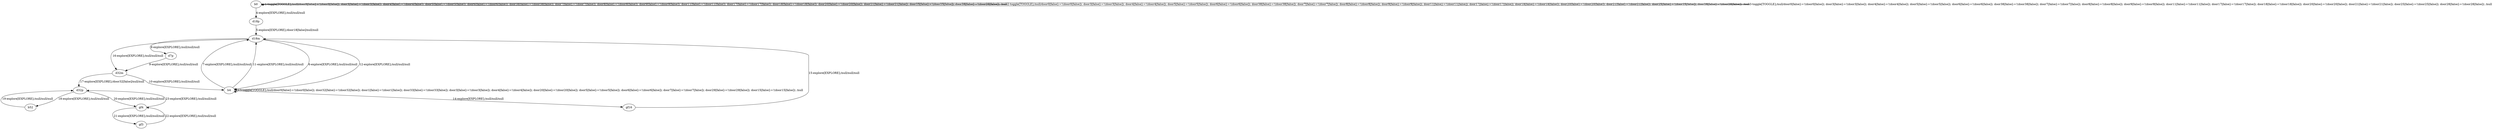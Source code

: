 # Total number of goals covered by this test: 1
# gf4 --> d32p

digraph g {
"b0" -> "b0" [label = "1-toggle[TOGGLE];/null/door0[false]:=!(door0[false]); door3[false]:=!(door3[false]); door4[false]:=!(door4[false]); door5[false]:=!(door5[false]); door6[false]:=!(door6[false]); door38[false]:=!(door38[false]); door7[false]:=!(door7[false]); door8[false]:=!(door8[false]); door9[false]:=!(door9[false]); door11[false]:=!(door11[false]); door17[false]:=!(door17[false]); door18[false]:=!(door18[false]); door20[false]:=!(door20[false]); door21[false]:=!(door21[false]); door25[false]:=!(door25[false]); door28[false]:=!(door28[false]); /null"];
"b0" -> "b0" [label = "2-toggle[TOGGLE];/null/door0[false]:=!(door0[false]); door3[false]:=!(door3[false]); door4[false]:=!(door4[false]); door5[false]:=!(door5[false]); door6[false]:=!(door6[false]); door38[false]:=!(door38[false]); door7[false]:=!(door7[false]); door8[false]:=!(door8[false]); door9[false]:=!(door9[false]); door11[false]:=!(door11[false]); door17[false]:=!(door17[false]); door18[false]:=!(door18[false]); door20[false]:=!(door20[false]); door21[false]:=!(door21[false]); door25[false]:=!(door25[false]); door28[false]:=!(door28[false]); /null"];
"b0" -> "b0" [label = "3-toggle[TOGGLE];/null/door0[false]:=!(door0[false]); door3[false]:=!(door3[false]); door4[false]:=!(door4[false]); door5[false]:=!(door5[false]); door6[false]:=!(door6[false]); door38[false]:=!(door38[false]); door7[false]:=!(door7[false]); door8[false]:=!(door8[false]); door9[false]:=!(door9[false]); door11[false]:=!(door11[false]); door17[false]:=!(door17[false]); door18[false]:=!(door18[false]); door20[false]:=!(door20[false]); door21[false]:=!(door21[false]); door25[false]:=!(door25[false]); door28[false]:=!(door28[false]); /null"];
"b0" -> "d18p" [label = "4-explore[EXPLORE];/null/null/null"];
"d18p" -> "d18m" [label = "5-explore[EXPLORE];/door18[false]/null/null"];
"d18m" -> "b4" [label = "6-explore[EXPLORE];/null/null/null"];
"b4" -> "d18m" [label = "7-explore[EXPLORE];/null/null/null"];
"d18m" -> "d7p" [label = "8-explore[EXPLORE];/null/null/null"];
"d7p" -> "d32m" [label = "9-explore[EXPLORE];/null/null/null"];
"d32m" -> "b4" [label = "10-explore[EXPLORE];/null/null/null"];
"b4" -> "d18m" [label = "11-explore[EXPLORE];/null/null/null"];
"d18m" -> "b4" [label = "12-explore[EXPLORE];/null/null/null"];
"b4" -> "b4" [label = "13-toggle[TOGGLE];/null/door0[false]:=!(door0[false]); door32[false]:=!(door32[false]); door1[false]:=!(door1[false]); door33[false]:=!(door33[false]); door3[false]:=!(door3[false]); door4[false]:=!(door4[false]); door20[false]:=!(door20[false]); door5[false]:=!(door5[false]); door6[false]:=!(door6[false]); door7[false]:=!(door7[false]); door29[false]:=!(door29[false]); door15[false]:=!(door15[false]); /null"];
"b4" -> "gf16" [label = "14-explore[EXPLORE];/null/null/null"];
"gf16" -> "d18m" [label = "15-explore[EXPLORE];/null/null/null"];
"d18m" -> "d32m" [label = "16-explore[EXPLORE];/null/null/null"];
"d32m" -> "d32p" [label = "17-explore[EXPLORE];/door32[false]/null/null"];
"d32p" -> "b52" [label = "18-explore[EXPLORE];/null/null/null"];
"b52" -> "d32p" [label = "19-explore[EXPLORE];/null/null/null"];
"d32p" -> "gf4" [label = "20-explore[EXPLORE];/null/null/null"];
"gf4" -> "gf3" [label = "21-explore[EXPLORE];/null/null/null"];
"gf3" -> "gf4" [label = "22-explore[EXPLORE];/null/null/null"];
"gf4" -> "d32p" [label = "23-explore[EXPLORE];/null/null/null"];
}
